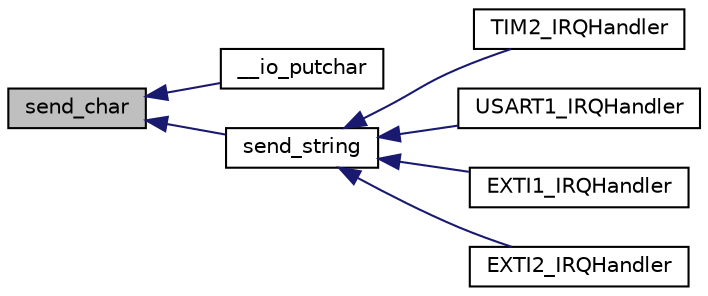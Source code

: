 digraph "send_char"
{
  edge [fontname="Helvetica",fontsize="10",labelfontname="Helvetica",labelfontsize="10"];
  node [fontname="Helvetica",fontsize="10",shape=record];
  rankdir="LR";
  Node4 [label="send_char",height=0.2,width=0.4,color="black", fillcolor="grey75", style="filled", fontcolor="black"];
  Node4 -> Node5 [dir="back",color="midnightblue",fontsize="10",style="solid",fontname="Helvetica"];
  Node5 [label="__io_putchar",height=0.2,width=0.4,color="black", fillcolor="white", style="filled",URL="$_pelt__uart_8h.html#aa0a607477e5bbc033c448373b90387b8"];
  Node4 -> Node6 [dir="back",color="midnightblue",fontsize="10",style="solid",fontname="Helvetica"];
  Node6 [label="send_string",height=0.2,width=0.4,color="black", fillcolor="white", style="filled",URL="$_pelt__uart_8h.html#a9161f57780d037622c9697e56fffe3e5"];
  Node6 -> Node7 [dir="back",color="midnightblue",fontsize="10",style="solid",fontname="Helvetica"];
  Node7 [label="TIM2_IRQHandler",height=0.2,width=0.4,color="black", fillcolor="white", style="filled",URL="$group___i_o___toggle.html#ga38ad4725462bdc5e86c4ead4f04b9fc2"];
  Node6 -> Node8 [dir="back",color="midnightblue",fontsize="10",style="solid",fontname="Helvetica"];
  Node8 [label="USART1_IRQHandler",height=0.2,width=0.4,color="black", fillcolor="white", style="filled",URL="$group___i_o___toggle.html#ga7139cd4baabbbcbab0c1fe6d7d4ae1cc",tooltip="This function handles PPP interrupt request. "];
  Node6 -> Node9 [dir="back",color="midnightblue",fontsize="10",style="solid",fontname="Helvetica"];
  Node9 [label="EXTI1_IRQHandler",height=0.2,width=0.4,color="black", fillcolor="white", style="filled",URL="$group___i_o___toggle.html#ga7e9055d1f4a14ef6eb3990a77efc8983"];
  Node6 -> Node10 [dir="back",color="midnightblue",fontsize="10",style="solid",fontname="Helvetica"];
  Node10 [label="EXTI2_IRQHandler",height=0.2,width=0.4,color="black", fillcolor="white", style="filled",URL="$group___i_o___toggle.html#ga8f18ae41a8775fbfc871c2d9c8605e4b"];
}
